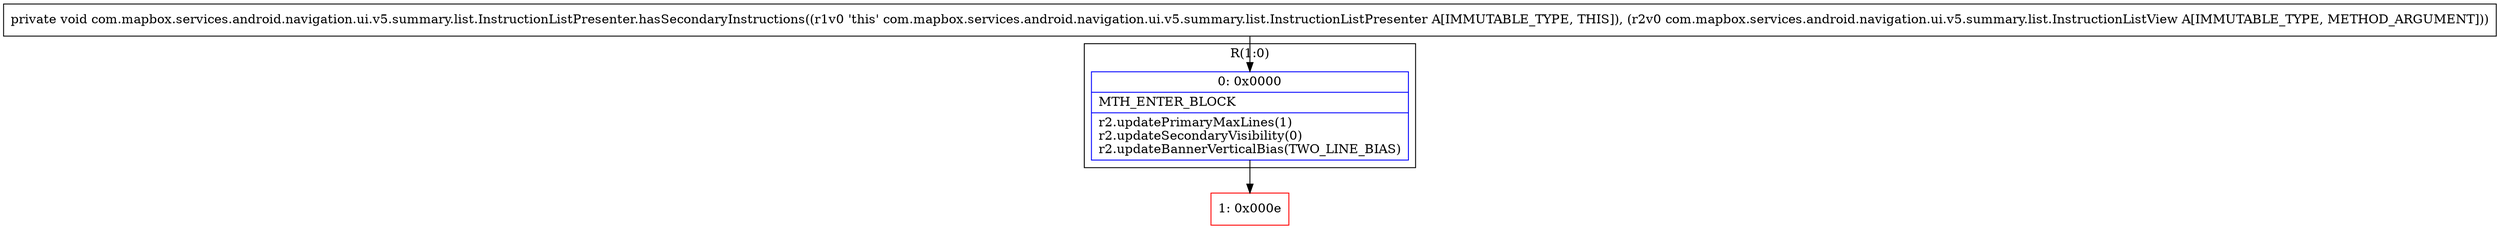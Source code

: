 digraph "CFG forcom.mapbox.services.android.navigation.ui.v5.summary.list.InstructionListPresenter.hasSecondaryInstructions(Lcom\/mapbox\/services\/android\/navigation\/ui\/v5\/summary\/list\/InstructionListView;)V" {
subgraph cluster_Region_314321204 {
label = "R(1:0)";
node [shape=record,color=blue];
Node_0 [shape=record,label="{0\:\ 0x0000|MTH_ENTER_BLOCK\l|r2.updatePrimaryMaxLines(1)\lr2.updateSecondaryVisibility(0)\lr2.updateBannerVerticalBias(TWO_LINE_BIAS)\l}"];
}
Node_1 [shape=record,color=red,label="{1\:\ 0x000e}"];
MethodNode[shape=record,label="{private void com.mapbox.services.android.navigation.ui.v5.summary.list.InstructionListPresenter.hasSecondaryInstructions((r1v0 'this' com.mapbox.services.android.navigation.ui.v5.summary.list.InstructionListPresenter A[IMMUTABLE_TYPE, THIS]), (r2v0 com.mapbox.services.android.navigation.ui.v5.summary.list.InstructionListView A[IMMUTABLE_TYPE, METHOD_ARGUMENT])) }"];
MethodNode -> Node_0;
Node_0 -> Node_1;
}

